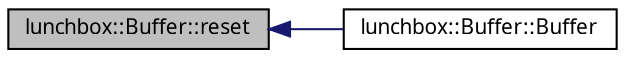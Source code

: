 digraph "lunchbox::Buffer::reset"
{
  edge [fontname="Sans",fontsize="10",labelfontname="Sans",labelfontsize="10"];
  node [fontname="Sans",fontsize="10",shape=record];
  rankdir="LR";
  Node1 [label="lunchbox::Buffer::reset",height=0.2,width=0.4,color="black", fillcolor="grey75", style="filled" fontcolor="black"];
  Node1 -> Node2 [dir="back",color="midnightblue",fontsize="10",style="solid",fontname="Sans"];
  Node2 [label="lunchbox::Buffer::Buffer",height=0.2,width=0.4,color="black", fillcolor="white", style="filled",URL="$classlunchbox_1_1_buffer.html#a32895990741832f8dbf03aa0a25ee1e4",tooltip="Construct a new buffer of the given size. "];
}
